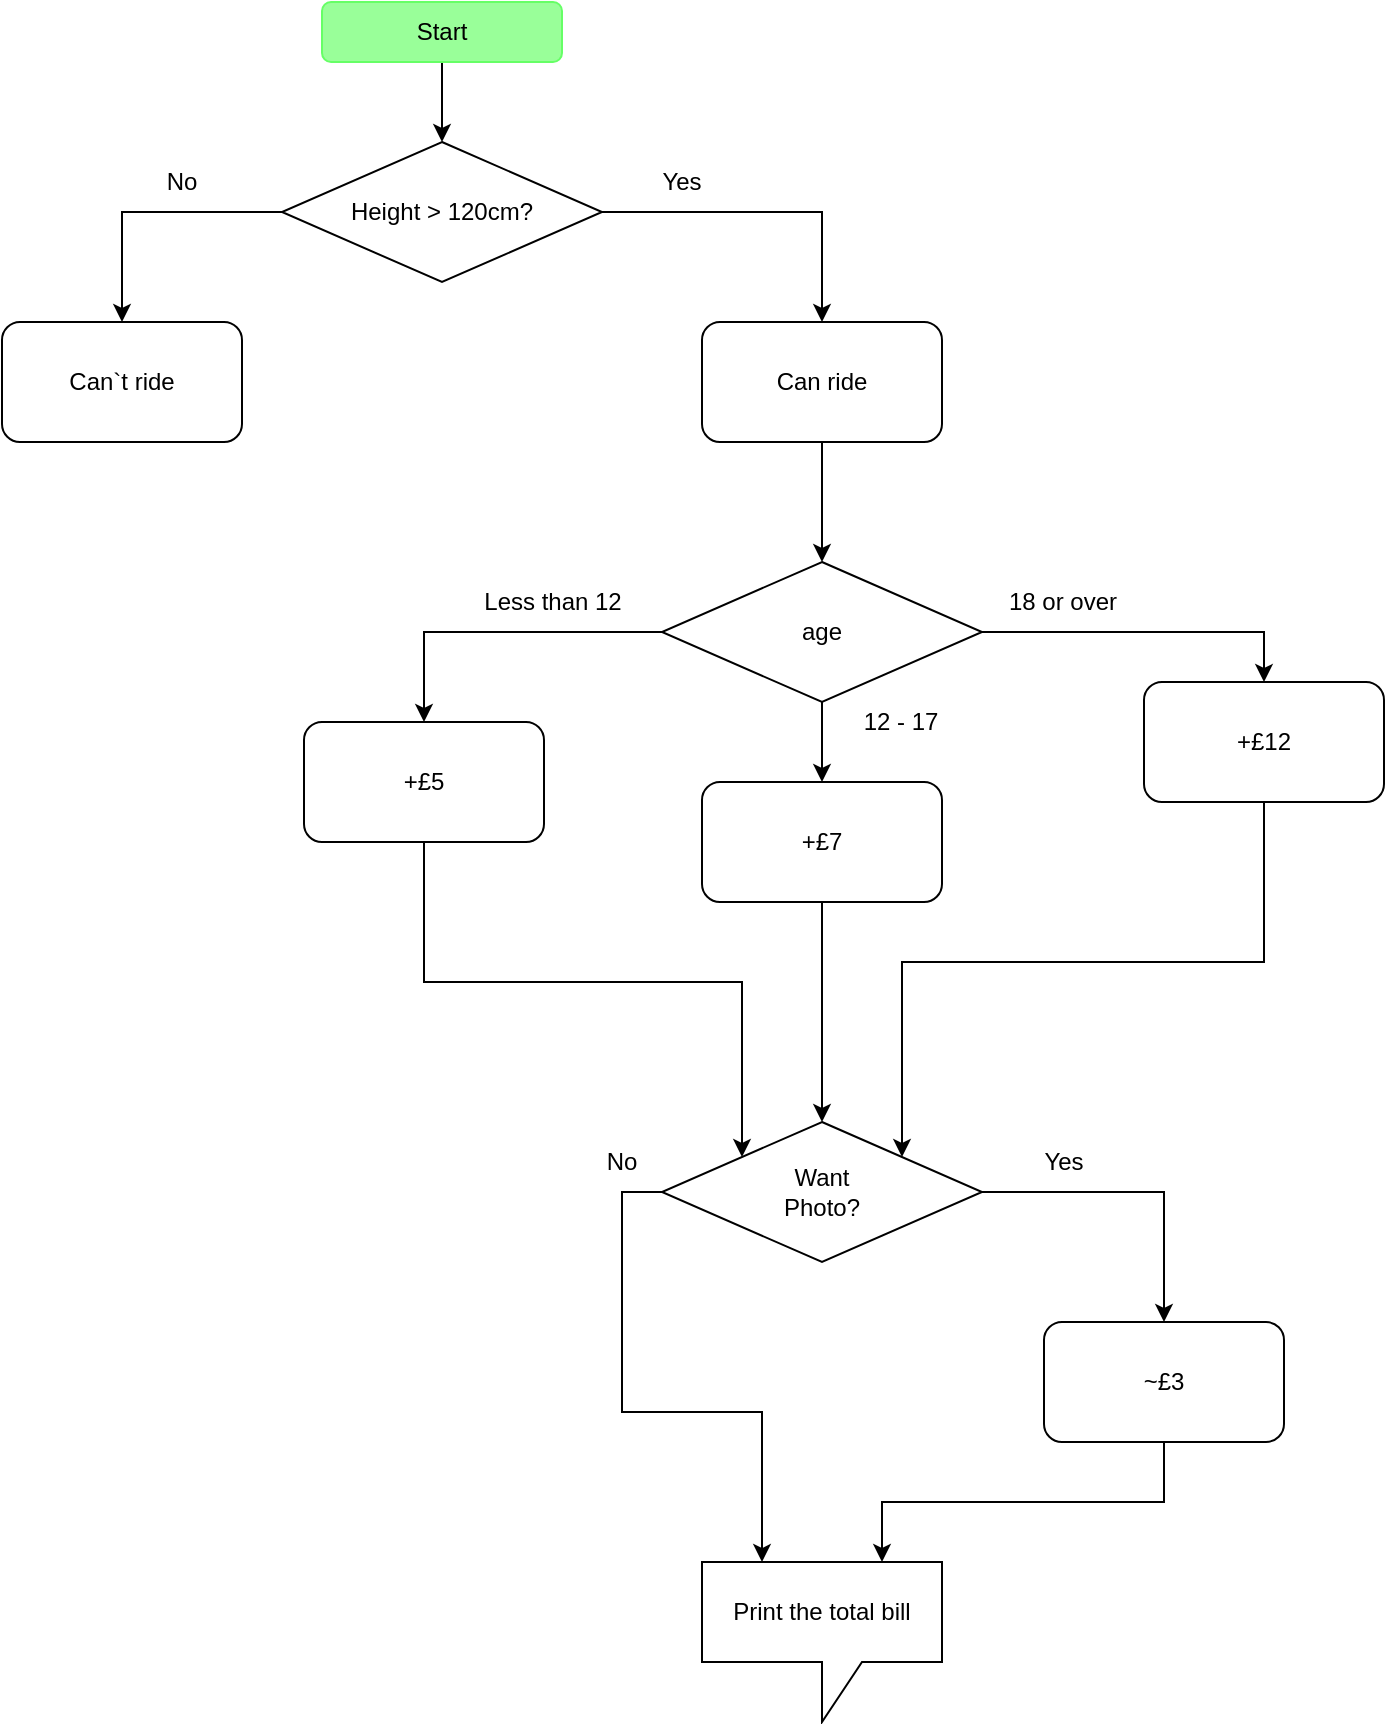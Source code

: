 <mxfile version="15.2.5" type="device"><diagram id="7hNmskec_v2e8M7ij4_a" name="Page-1"><mxGraphModel dx="1086" dy="806" grid="1" gridSize="10" guides="1" tooltips="1" connect="1" arrows="1" fold="1" page="1" pageScale="1" pageWidth="827" pageHeight="1169" math="0" shadow="0"><root><mxCell id="0"/><mxCell id="1" parent="0"/><mxCell id="ToWhCWnd1xni6QPFGcaL-4" value="" style="edgeStyle=orthogonalEdgeStyle;rounded=0;orthogonalLoop=1;jettySize=auto;html=1;" parent="1" source="ToWhCWnd1xni6QPFGcaL-1" target="ToWhCWnd1xni6QPFGcaL-3" edge="1"><mxGeometry relative="1" as="geometry"/></mxCell><mxCell id="ToWhCWnd1xni6QPFGcaL-1" value="Start" style="rounded=1;whiteSpace=wrap;html=1;fillColor=#99FF99;strokeColor=#66FF66;" parent="1" vertex="1"><mxGeometry x="279" y="70" width="120" height="30" as="geometry"/></mxCell><mxCell id="ToWhCWnd1xni6QPFGcaL-2" style="edgeStyle=orthogonalEdgeStyle;rounded=0;orthogonalLoop=1;jettySize=auto;html=1;exitX=0.5;exitY=1;exitDx=0;exitDy=0;" parent="1" source="ToWhCWnd1xni6QPFGcaL-1" target="ToWhCWnd1xni6QPFGcaL-1" edge="1"><mxGeometry relative="1" as="geometry"/></mxCell><mxCell id="ToWhCWnd1xni6QPFGcaL-6" style="edgeStyle=orthogonalEdgeStyle;rounded=0;orthogonalLoop=1;jettySize=auto;html=1;" parent="1" source="ToWhCWnd1xni6QPFGcaL-3" target="ToWhCWnd1xni6QPFGcaL-5" edge="1"><mxGeometry relative="1" as="geometry"/></mxCell><mxCell id="ToWhCWnd1xni6QPFGcaL-8" style="edgeStyle=orthogonalEdgeStyle;rounded=0;orthogonalLoop=1;jettySize=auto;html=1;exitX=1;exitY=0.5;exitDx=0;exitDy=0;" parent="1" source="ToWhCWnd1xni6QPFGcaL-3" target="ToWhCWnd1xni6QPFGcaL-7" edge="1"><mxGeometry relative="1" as="geometry"/></mxCell><mxCell id="ToWhCWnd1xni6QPFGcaL-3" value="Height &amp;gt; 120cm?" style="rhombus;whiteSpace=wrap;html=1;strokeColor=#000000;fillColor=#FFFFFF;" parent="1" vertex="1"><mxGeometry x="259" y="140" width="160" height="70" as="geometry"/></mxCell><mxCell id="ToWhCWnd1xni6QPFGcaL-5" value="Can`t ride" style="rounded=1;whiteSpace=wrap;html=1;strokeColor=#000000;fillColor=#FFFFFF;" parent="1" vertex="1"><mxGeometry x="119" y="230" width="120" height="60" as="geometry"/></mxCell><mxCell id="jsXpdkttaw_UaHaMKcZt-2" value="" style="edgeStyle=orthogonalEdgeStyle;rounded=0;orthogonalLoop=1;jettySize=auto;html=1;" parent="1" source="ToWhCWnd1xni6QPFGcaL-7" target="jsXpdkttaw_UaHaMKcZt-1" edge="1"><mxGeometry relative="1" as="geometry"/></mxCell><mxCell id="ToWhCWnd1xni6QPFGcaL-7" value="Can ride" style="rounded=1;whiteSpace=wrap;html=1;strokeColor=#000000;fillColor=#FFFFFF;" parent="1" vertex="1"><mxGeometry x="469" y="230" width="120" height="60" as="geometry"/></mxCell><mxCell id="ToWhCWnd1xni6QPFGcaL-9" value="No" style="text;html=1;strokeColor=none;fillColor=none;align=center;verticalAlign=middle;whiteSpace=wrap;rounded=0;" parent="1" vertex="1"><mxGeometry x="189" y="150" width="40" height="20" as="geometry"/></mxCell><mxCell id="ToWhCWnd1xni6QPFGcaL-13" value="Yes" style="text;html=1;strokeColor=none;fillColor=none;align=center;verticalAlign=middle;whiteSpace=wrap;rounded=0;" parent="1" vertex="1"><mxGeometry x="439" y="150" width="40" height="20" as="geometry"/></mxCell><mxCell id="jsXpdkttaw_UaHaMKcZt-7" style="edgeStyle=orthogonalEdgeStyle;rounded=0;orthogonalLoop=1;jettySize=auto;html=1;exitX=0;exitY=0.5;exitDx=0;exitDy=0;" parent="1" source="jsXpdkttaw_UaHaMKcZt-1" target="jsXpdkttaw_UaHaMKcZt-6" edge="1"><mxGeometry relative="1" as="geometry"/></mxCell><mxCell id="_Nq03AceaRnL6GDkN-Gs-2" style="edgeStyle=orthogonalEdgeStyle;rounded=0;orthogonalLoop=1;jettySize=auto;html=1;exitX=1;exitY=0.5;exitDx=0;exitDy=0;entryX=0.5;entryY=0;entryDx=0;entryDy=0;" parent="1" source="jsXpdkttaw_UaHaMKcZt-1" target="jsXpdkttaw_UaHaMKcZt-3" edge="1"><mxGeometry relative="1" as="geometry"/></mxCell><mxCell id="_Nq03AceaRnL6GDkN-Gs-4" value="" style="edgeStyle=orthogonalEdgeStyle;rounded=0;orthogonalLoop=1;jettySize=auto;html=1;" parent="1" source="jsXpdkttaw_UaHaMKcZt-1" target="_Nq03AceaRnL6GDkN-Gs-3" edge="1"><mxGeometry relative="1" as="geometry"/></mxCell><mxCell id="jsXpdkttaw_UaHaMKcZt-1" value="age" style="rhombus;whiteSpace=wrap;html=1;strokeColor=#000000;fillColor=#FFFFFF;" parent="1" vertex="1"><mxGeometry x="449" y="350" width="160" height="70" as="geometry"/></mxCell><mxCell id="taqHNYy7en78dnQ3j_0S-3" style="edgeStyle=orthogonalEdgeStyle;rounded=0;orthogonalLoop=1;jettySize=auto;html=1;exitX=0.5;exitY=1;exitDx=0;exitDy=0;entryX=1;entryY=0;entryDx=0;entryDy=0;" parent="1" source="jsXpdkttaw_UaHaMKcZt-3" target="taqHNYy7en78dnQ3j_0S-1" edge="1"><mxGeometry relative="1" as="geometry"/></mxCell><mxCell id="jsXpdkttaw_UaHaMKcZt-3" value="+£12" style="rounded=1;whiteSpace=wrap;html=1;strokeColor=#000000;fillColor=#FFFFFF;" parent="1" vertex="1"><mxGeometry x="690" y="410" width="120" height="60" as="geometry"/></mxCell><mxCell id="jsXpdkttaw_UaHaMKcZt-5" value="18 or over" style="text;html=1;strokeColor=none;fillColor=none;align=center;verticalAlign=middle;whiteSpace=wrap;rounded=0;" parent="1" vertex="1"><mxGeometry x="609" y="360" width="81" height="20" as="geometry"/></mxCell><mxCell id="taqHNYy7en78dnQ3j_0S-5" style="edgeStyle=orthogonalEdgeStyle;rounded=0;orthogonalLoop=1;jettySize=auto;html=1;exitX=0.5;exitY=1;exitDx=0;exitDy=0;entryX=0;entryY=0;entryDx=0;entryDy=0;" parent="1" source="jsXpdkttaw_UaHaMKcZt-6" target="taqHNYy7en78dnQ3j_0S-1" edge="1"><mxGeometry relative="1" as="geometry"/></mxCell><mxCell id="jsXpdkttaw_UaHaMKcZt-6" value="+£5" style="rounded=1;whiteSpace=wrap;html=1;strokeColor=#000000;fillColor=#FFFFFF;" parent="1" vertex="1"><mxGeometry x="270" y="430" width="120" height="60" as="geometry"/></mxCell><mxCell id="jsXpdkttaw_UaHaMKcZt-8" value="Less than 12" style="text;html=1;strokeColor=none;fillColor=none;align=center;verticalAlign=middle;whiteSpace=wrap;rounded=0;" parent="1" vertex="1"><mxGeometry x="350" y="360" width="89" height="20" as="geometry"/></mxCell><mxCell id="taqHNYy7en78dnQ3j_0S-4" value="" style="edgeStyle=orthogonalEdgeStyle;rounded=0;orthogonalLoop=1;jettySize=auto;html=1;" parent="1" source="_Nq03AceaRnL6GDkN-Gs-3" target="taqHNYy7en78dnQ3j_0S-1" edge="1"><mxGeometry relative="1" as="geometry"/></mxCell><mxCell id="_Nq03AceaRnL6GDkN-Gs-3" value="+£7" style="rounded=1;whiteSpace=wrap;html=1;strokeColor=#000000;fillColor=#FFFFFF;" parent="1" vertex="1"><mxGeometry x="469" y="460" width="120" height="60" as="geometry"/></mxCell><mxCell id="_Nq03AceaRnL6GDkN-Gs-5" value="12 - 17" style="text;html=1;strokeColor=none;fillColor=none;align=center;verticalAlign=middle;whiteSpace=wrap;rounded=0;" parent="1" vertex="1"><mxGeometry x="528" y="420" width="81" height="20" as="geometry"/></mxCell><mxCell id="taqHNYy7en78dnQ3j_0S-7" style="edgeStyle=orthogonalEdgeStyle;rounded=0;orthogonalLoop=1;jettySize=auto;html=1;exitX=1;exitY=0.5;exitDx=0;exitDy=0;" parent="1" source="taqHNYy7en78dnQ3j_0S-1" target="taqHNYy7en78dnQ3j_0S-6" edge="1"><mxGeometry relative="1" as="geometry"/></mxCell><mxCell id="taqHNYy7en78dnQ3j_0S-14" style="edgeStyle=orthogonalEdgeStyle;rounded=0;orthogonalLoop=1;jettySize=auto;html=1;exitX=0;exitY=0.5;exitDx=0;exitDy=0;entryX=0.25;entryY=0;entryDx=0;entryDy=0;entryPerimeter=0;" parent="1" source="taqHNYy7en78dnQ3j_0S-1" target="taqHNYy7en78dnQ3j_0S-10" edge="1"><mxGeometry relative="1" as="geometry"/></mxCell><mxCell id="taqHNYy7en78dnQ3j_0S-1" value="Want&lt;br&gt;Photo?" style="rhombus;whiteSpace=wrap;html=1;strokeColor=#000000;fillColor=#FFFFFF;" parent="1" vertex="1"><mxGeometry x="449" y="630" width="160" height="70" as="geometry"/></mxCell><mxCell id="taqHNYy7en78dnQ3j_0S-13" style="edgeStyle=orthogonalEdgeStyle;rounded=0;orthogonalLoop=1;jettySize=auto;html=1;exitX=0.5;exitY=1;exitDx=0;exitDy=0;entryX=0.75;entryY=0;entryDx=0;entryDy=0;entryPerimeter=0;" parent="1" source="taqHNYy7en78dnQ3j_0S-6" target="taqHNYy7en78dnQ3j_0S-10" edge="1"><mxGeometry relative="1" as="geometry"/></mxCell><mxCell id="taqHNYy7en78dnQ3j_0S-6" value="~£3" style="rounded=1;whiteSpace=wrap;html=1;strokeColor=#000000;fillColor=#FFFFFF;" parent="1" vertex="1"><mxGeometry x="640" y="730" width="120" height="60" as="geometry"/></mxCell><mxCell id="taqHNYy7en78dnQ3j_0S-10" value="Print the total bill" style="shape=callout;whiteSpace=wrap;html=1;perimeter=calloutPerimeter;" parent="1" vertex="1"><mxGeometry x="469" y="850" width="120" height="80" as="geometry"/></mxCell><mxCell id="taqHNYy7en78dnQ3j_0S-15" value="Yes" style="text;html=1;strokeColor=none;fillColor=none;align=center;verticalAlign=middle;whiteSpace=wrap;rounded=0;" parent="1" vertex="1"><mxGeometry x="629.5" y="640" width="40" height="20" as="geometry"/></mxCell><mxCell id="taqHNYy7en78dnQ3j_0S-17" value="No" style="text;html=1;strokeColor=none;fillColor=none;align=center;verticalAlign=middle;whiteSpace=wrap;rounded=0;" parent="1" vertex="1"><mxGeometry x="409" y="640" width="40" height="20" as="geometry"/></mxCell></root></mxGraphModel></diagram></mxfile>